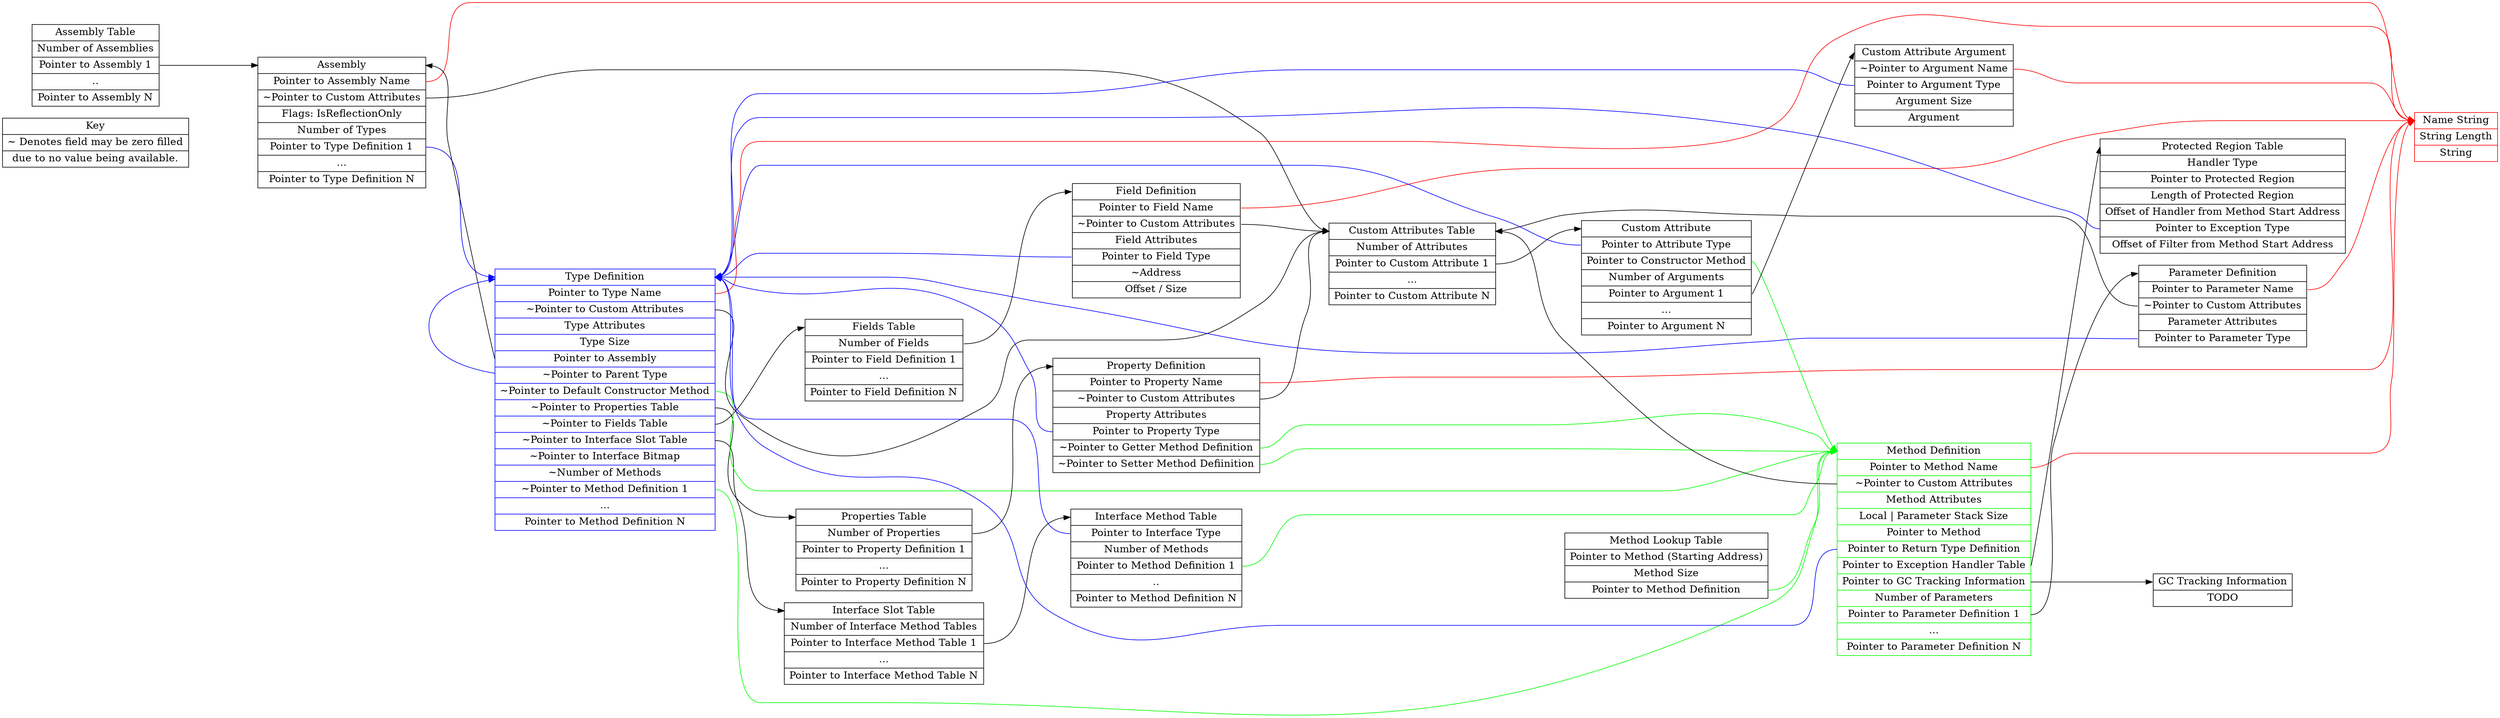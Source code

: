digraph g {
graph [
rankdir = "LR"
];
node [
fontsize = "16"
shape = "ellipse"
];
edge [
minlen = "3"
];

"Key" [
label = "<f0>Key|<f1>~ Denotes field may be zero filled|due to no value being available."
shape = "record"
];

"NameString" [
label = "<f0>Name String|<f1>String Length|<f2>String"
shape = "record"
color = "red"
];

"AssemblyListTable" [
label = "<f0>Assembly Table|<f1>Number of Assemblies|<f2>Pointer to Assembly 1|..|Pointer to Assembly N"
shape = "record"
];

"AssemblyDefinition" [
label = "<f0>Assembly|<f1>Pointer to Assembly Name|<f2>~Pointer to Custom Attributes|<f3>Flags: IsReflectionOnly|<f4>Number of Types|<f5>Pointer to Type  Definition 1|...|Pointer to Type  Definition N"
shape = "record"
];

"TypeDefinition" [
label = "<f0>Type Definition|<f1>Pointer to Type Name|<f2>~Pointer to Custom Attributes|<f3>Type Attributes|<f4>Type Size|<f5>Pointer to Assembly|<f6>~Pointer to Parent Type|<f7>~Pointer to Default Constructor Method|<f8>~Pointer to Properties Table|<f9>~Pointer to Fields Table|<f10>~Pointer to Interface Slot Table|<f11>~Pointer to Interface Bitmap|<f12>~Number of Methods|<f13>~Pointer to Method Definition 1|...|Pointer to Method Definition N"
shape = "record"
color = "blue"
];

"FieldsTable" [
label = "<f0>Fields Table|<f1>Number of Fields|<f1>Pointer to Field Definition 1|...|Pointer to Field Definition N"
shape = "record"
];

"FieldDefinition" [
label = "<f0>Field Definition|<f1>Pointer to Field Name|<f2>~Pointer to Custom Attributes|<f3>Field Attributes|<f4>Pointer to Field Type|<f5>~Address|<f6>Offset / Size"
shape = "record"
];

"PropertiesTable" [
label = "<f0>Properties Table|<f1>Number of Properties|<f1>Pointer to Property Definition 1|...|Pointer to Property Definition N"
shape = "record"
];

"PropertyDefinition" [
label = "<f0>Property Definition|<f1>Pointer to Property Name|<f2>~Pointer to Custom Attributes|<f3>Property Attributes|<f4>Pointer to Property Type|<f5>~Pointer to Getter Method Definition|<f6>~Pointer to Setter Method Defiinition"
shape = "record"
];

"MethodLookupTable" [
label = "<f0>Method Lookup Table|<f1>Pointer to Method (Starting Address)|<f2>Method Size|<f3>Pointer to Method Definition"
shape = "record"
];

"ExceptionHandlerTable" [
label = "<f0>Protected Region Table|<f1>Handler Type|<f2>Pointer to Protected Region|<f3>Length of Protected Region|<f4>Offset of Handler from Method Start Address|<f5>Pointer to Exception Type|<f6>Offset of Filter from Method Start Address"
shape = "record"
];

"InterfaceSlotTable" [
label = "<f0>Interface Slot Table|<f1>Number of Interface Method Tables|<f2>Pointer to Interface Method Table 1|...|Pointer to Interface Method Table N"
shape = "record"
];

"InterfaceMethodTable" [
label = "<f0>Interface Method Table|<f1>Pointer to Interface Type|<f2>Number of Methods|<f3>Pointer to Method Definition 1|..|Pointer to Method Definition N"
shape = "record"
];

"MethodDefinition" [
label = "<f0>Method Definition|<f1>Pointer to Method Name|<f2>~Pointer to Custom Attributes|<f3>Method Attributes|<f4>Local \| Parameter Stack Size|<f5>Pointer to Method|<f6>Pointer to Return Type Definition|<f7>Pointer to Exception Handler Table|<f8>Pointer to GC Tracking Information|<f9>Number of Parameters|<f10>Pointer to Parameter Definition 1|...|Pointer to Parameter Definition N"
shape = "record"
color = "green"
];

"ParameterDefinition" [
label = "<f0>Parameter Definition|<f1>Pointer to Parameter Name|<f2>~Pointer to Custom Attributes|<f3>Parameter Attributes|<f4>Pointer to Parameter Type"
shape = "record"
];

"GCTrackingInformation" [
label = "<f0>GC Tracking Information|TODO"
shape = "record"
];

"CustomAttributesTable" [
label = "<f0>Custom Attributes Table|<f1>Number of Attributes|<f2>Pointer to Custom Attribute 1|...|Pointer to Custom Attribute N"
shape = "record"
];

"CustomAttribute" [
label = "<f0>Custom Attribute|<f1>Pointer to Attribute Type|<f2>Pointer to Constructor Method|<f3>Number of Arguments|<f4>Pointer to Argument 1|...|Pointer to Argument N"
shape = "record"
];

"CustomAttributeArgument" [
label = "<f0>Custom Attribute Argument|<f1>~Pointer to Argument Name|<f2>Pointer to Argument Type | Argument Size|<f3>Argument"
shape = "record"
];

"CustomAttributesTable":f2 -> "CustomAttribute":f0 [
id = 0
];

"CustomAttribute":f1 -> "TypeDefinition":f0 [
id = 0
color = "blue"
];

"CustomAttribute":f2 -> "MethodDefinition":f0 [
id = 0
color = "green"
];

"CustomAttribute":f4 -> "CustomAttributeArgument":f0 [
id = 0
];

"CustomAttributeArgument":f1 -> "NameString":f0 [
id = 0
color = "red"
];

"CustomAttributeArgument":f2 -> "TypeDefinition":f0 [
id = 0
color = "blue"
];

"AssemblyListTable":f2 -> "AssemblyDefinition":f0 [
id = 0
];

"AssemblyDefinition":f1 -> "NameString":f0 [
id = 0
color = "red"
];

"AssemblyDefinition":f2 -> "CustomAttributesTable":f0 [
id = 0
];

"AssemblyDefinition":f5 -> "TypeDefinition":f0 [
id = 0
color = "blue"
];

"TypeDefinition":f1 -> "NameString":f0 [
id = 0
color = "red"
];

"TypeDefinition":f2 -> "CustomAttributesTable":f0 [
id = 0
];

"TypeDefinition":f5 -> "AssemblyDefinition":f0 [
id = 0
];

"TypeDefinition":f6 -> "TypeDefinition":f0 [
id = 0
color = "blue"
];

"TypeDefinition":f7 -> "MethodDefinition":f0 [
id = 0
color = "green"
];

"TypeDefinition":f8 -> "PropertiesTable":f0 [
id = 0
];

"TypeDefinition":f9 -> "FieldsTable":f0 [
id = 0
];

"TypeDefinition":f10 -> "InterfaceSlotTable":f0 [
id = 0
];

"TypeDefinition":f13 -> "MethodDefinition":f0 [
id = 0
color = "green"
];

"InterfaceSlotTable":f2 -> "InterfaceMethodTable":f0 [
id = 0
];

"InterfaceMethodTable":f1 -> "TypeDefinition":f0 [
id = 0
color = "blue"
];

"InterfaceMethodTable":f3 -> "MethodDefinition":f0 [
id = 0
color = "green"
];

"MethodLookupTable":f3 -> "MethodDefinition":f0 [
id = 0
color = "green"
];

"MethodDefinition":f7 -> "ExceptionHandlerTable":f0 [
id = 0
];

"MethodDefinition":f1 -> "NameString":f0 [
id = 0
color = "red"
];

"MethodDefinition":f2 -> "CustomAttributesTable":f0 [
id = 0
];

"MethodDefinition":f6 -> "TypeDefinition":f0 [
id = 0
color = "blue"
];

"MethodDefinition":f8 -> "GCTrackingInformation":f0 [
id = 0
];

"MethodDefinition":f10 -> "ParameterDefinition":f0 [
id = 0
];

"ParameterDefinition":f1 -> "NameString":f0 [
id = 0
color = "red"
];

"ParameterDefinition":f2 -> "CustomAttributesTable":f0 [
id = 0
];

"ParameterDefinition":f4 -> "TypeDefinition":f0 [
id = 0
color = "blue"
];

"ExceptionHandlerTable":f5 -> "TypeDefinition":f0 [
id = 0
color = "blue"
];

"FieldsTable":f1 -> "FieldDefinition":f0 [
id = 0
];

"FieldDefinition":f1 -> "NameString":f0 [
id = 0
color = "red"
];

"FieldDefinition":f2 -> "CustomAttributesTable":f0 [
id = 0
];

"FieldDefinition":f4 -> "TypeDefinition":f0 [
id = 0
color = "blue"
];

"PropertiesTable":f1 -> "PropertyDefinition":f0 [
id = 0
];

"PropertyDefinition":f1 -> "NameString":f0 [
id = 0
color = "red"
];

"PropertyDefinition":f2 -> "CustomAttributesTable":f0 [
id = 0
];

"PropertyDefinition":f4 -> "TypeDefinition":f0 [
id = 0
color = "blue"
];

"PropertyDefinition":f5 -> "MethodDefinition":f0 [
id = 0
color = "green"
];

"PropertyDefinition":f6 -> "MethodDefinition":f0 [
id = 0
color = "green"
];

}
